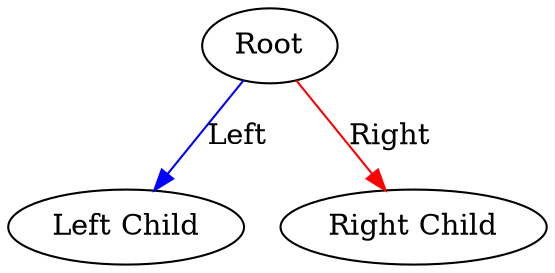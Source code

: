 digraph {
	size="10,10"
	A [label=Root shape=ellipse]
	B [label="Left Child" shape=ellipse]
	C [label="Right Child" shape=ellipse]
	A -> B [label=Left color=blue]
	A -> C [label=Right color=red]
}
